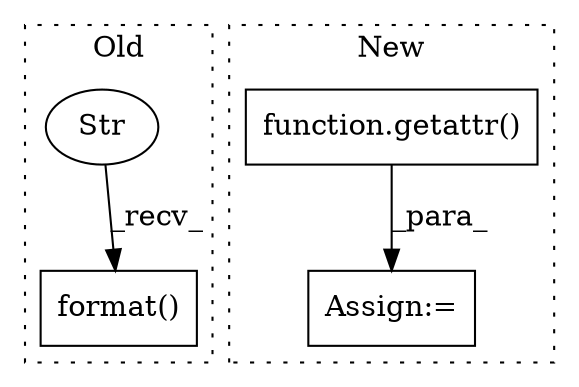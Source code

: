 digraph G {
subgraph cluster0 {
1 [label="format()" a="75" s="66210" l="69" shape="box"];
3 [label="Str" a="66" s="66210" l="30" shape="ellipse"];
label = "Old";
style="dotted";
}
subgraph cluster1 {
2 [label="function.getattr()" a="75" s="67263,67283" l="8,1" shape="box"];
4 [label="Assign:=" a="68" s="67260" l="3" shape="box"];
label = "New";
style="dotted";
}
2 -> 4 [label="_para_"];
3 -> 1 [label="_recv_"];
}
